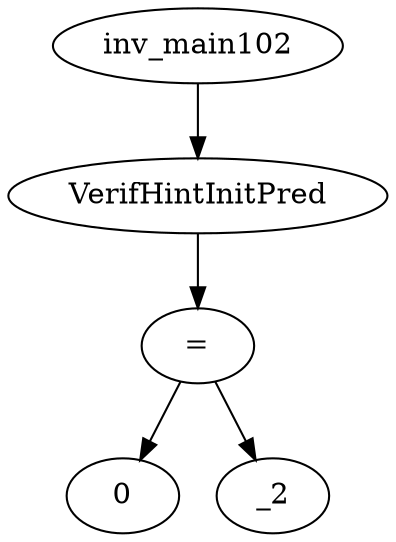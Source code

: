 digraph dag {
0 [label="inv_main102"];
1 [label="VerifHintInitPred"];
2 [label="="];
3 [label="0"];
4 [label="_2"];
0->1
1->2
2->4
2 -> 3
}
